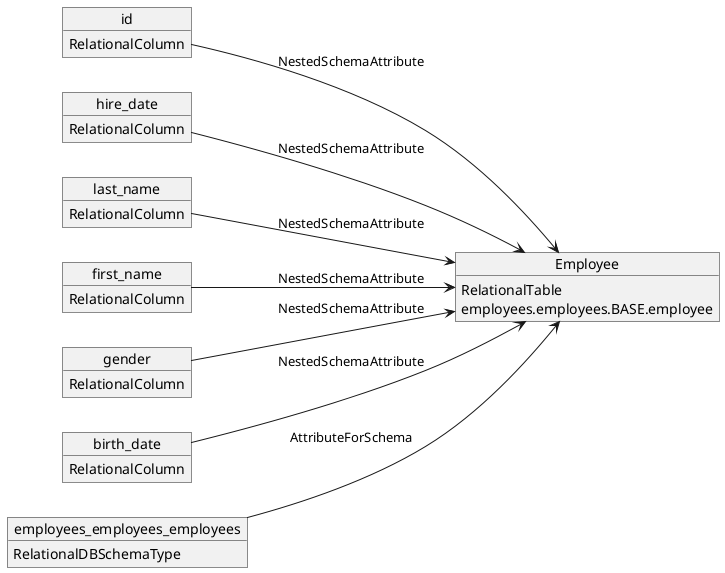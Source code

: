 @startuml

left to right direction


'https://plantuml.com/object-diagram



object id {
  RelationalColumn
  }

object hire_date {
  RelationalColumn
  }

object last_name {
  RelationalColumn
  }

object first_name {
  RelationalColumn
  }

object gender {
   RelationalColumn
   }

object birth_date {
   RelationalColumn
   }

object employees_employees_employees {
  RelationalDBSchemaType
  }

object Employee {
  RelationalTable
  employees.employees.BASE.employee
  }

id --> Employee : NestedSchemaAttribute
hire_date --> Employee : NestedSchemaAttribute
last_name --> Employee : NestedSchemaAttribute
first_name --> Employee : NestedSchemaAttribute
gender --> Employee : NestedSchemaAttribute
birth_date --> Employee : NestedSchemaAttribute
employees_employees_employees --> Employee : AttributeForSchema

@enduml
